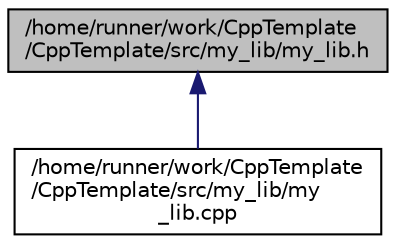 digraph "/home/runner/work/CppTemplate/CppTemplate/src/my_lib/my_lib.h"
{
 // LATEX_PDF_SIZE
  edge [fontname="Helvetica",fontsize="10",labelfontname="Helvetica",labelfontsize="10"];
  node [fontname="Helvetica",fontsize="10",shape=record];
  Node1 [label="/home/runner/work/CppTemplate\l/CppTemplate/src/my_lib/my_lib.h",height=0.2,width=0.4,color="black", fillcolor="grey75", style="filled", fontcolor="black",tooltip=" "];
  Node1 -> Node2 [dir="back",color="midnightblue",fontsize="10",style="solid",fontname="Helvetica"];
  Node2 [label="/home/runner/work/CppTemplate\l/CppTemplate/src/my_lib/my\l_lib.cpp",height=0.2,width=0.4,color="black", fillcolor="white", style="filled",URL="$my__lib_8cpp.html",tooltip=" "];
}
